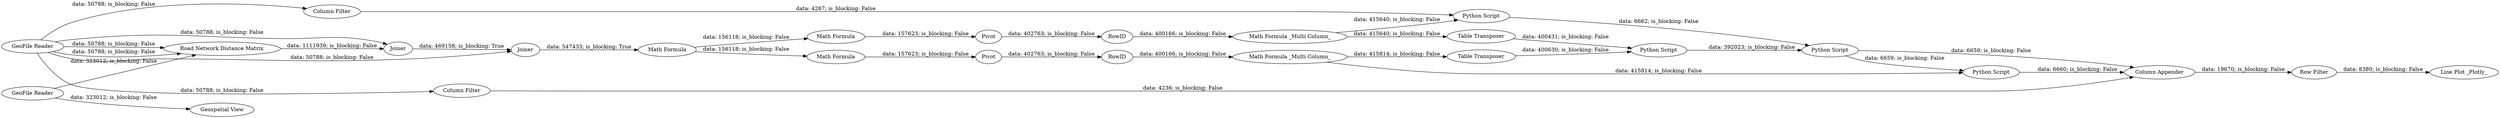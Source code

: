 digraph {
	"884600920791065769_14" [label=Pivot]
	"884600920791065769_10" [label=RowID]
	"884600920791065769_24" [label="Column Appender"]
	"884600920791065769_20" [label="Python Script"]
	"884600920791065769_18" [label="Python Script"]
	"884600920791065769_4" [label="Road Network Distance Matrix"]
	"884600920791065769_6" [label=Joiner]
	"884600920791065769_3" [label="Geospatial View"]
	"884600920791065769_15" [label=RowID]
	"884600920791065769_1" [label="GeoFile Reader"]
	"884600920791065769_19" [label="Column Filter"]
	"884600920791065769_11" [label="Math Formula _Multi Column_"]
	"884600920791065769_26" [label="Line Plot _Plotly_"]
	"884600920791065769_22" [label="Python Script"]
	"884600920791065769_5" [label=Joiner]
	"884600920791065769_21" [label="Python Script"]
	"884600920791065769_25" [label="Row Filter"]
	"884600920791065769_7" [label="Math Formula"]
	"884600920791065769_8" [label="Math Formula"]
	"884600920791065769_12" [label="Table Transposer"]
	"884600920791065769_17" [label="Table Transposer"]
	"884600920791065769_9" [label=Pivot]
	"884600920791065769_16" [label="Math Formula _Multi Column_"]
	"884600920791065769_13" [label="Math Formula"]
	"884600920791065769_2" [label="GeoFile Reader"]
	"884600920791065769_23" [label="Column Filter"]
	"884600920791065769_15" -> "884600920791065769_16" [label="data: 400166; is_blocking: False"]
	"884600920791065769_12" -> "884600920791065769_18" [label="data: 400630; is_blocking: False"]
	"884600920791065769_23" -> "884600920791065769_24" [label="data: 4236; is_blocking: False"]
	"884600920791065769_5" -> "884600920791065769_6" [label="data: 469158; is_blocking: True"]
	"884600920791065769_21" -> "884600920791065769_24" [label="data: 6659; is_blocking: False"]
	"884600920791065769_2" -> "884600920791065769_3" [label="data: 323012; is_blocking: False"]
	"884600920791065769_6" -> "884600920791065769_7" [label="data: 547433; is_blocking: True"]
	"884600920791065769_16" -> "884600920791065769_17" [label="data: 415640; is_blocking: False"]
	"884600920791065769_11" -> "884600920791065769_22" [label="data: 415814; is_blocking: False"]
	"884600920791065769_11" -> "884600920791065769_12" [label="data: 415814; is_blocking: False"]
	"884600920791065769_24" -> "884600920791065769_25" [label="data: 19670; is_blocking: False"]
	"884600920791065769_20" -> "884600920791065769_21" [label="data: 6662; is_blocking: False"]
	"884600920791065769_1" -> "884600920791065769_5" [label="data: 50788; is_blocking: False"]
	"884600920791065769_2" -> "884600920791065769_4" [label="data: 323012; is_blocking: False"]
	"884600920791065769_21" -> "884600920791065769_22" [label="data: 6659; is_blocking: False"]
	"884600920791065769_17" -> "884600920791065769_18" [label="data: 400431; is_blocking: False"]
	"884600920791065769_1" -> "884600920791065769_23" [label="data: 50788; is_blocking: False"]
	"884600920791065769_14" -> "884600920791065769_15" [label="data: 402763; is_blocking: False"]
	"884600920791065769_22" -> "884600920791065769_24" [label="data: 6660; is_blocking: False"]
	"884600920791065769_9" -> "884600920791065769_10" [label="data: 402763; is_blocking: False"]
	"884600920791065769_18" -> "884600920791065769_21" [label="data: 392023; is_blocking: False"]
	"884600920791065769_16" -> "884600920791065769_20" [label="data: 415640; is_blocking: False"]
	"884600920791065769_10" -> "884600920791065769_11" [label="data: 400166; is_blocking: False"]
	"884600920791065769_13" -> "884600920791065769_14" [label="data: 157623; is_blocking: False"]
	"884600920791065769_1" -> "884600920791065769_6" [label="data: 50788; is_blocking: False"]
	"884600920791065769_1" -> "884600920791065769_19" [label="data: 50788; is_blocking: False"]
	"884600920791065769_1" -> "884600920791065769_4" [label="data: 50788; is_blocking: False"]
	"884600920791065769_25" -> "884600920791065769_26" [label="data: 8380; is_blocking: False"]
	"884600920791065769_19" -> "884600920791065769_20" [label="data: 4267; is_blocking: False"]
	"884600920791065769_1" -> "884600920791065769_4" [label="data: 50788; is_blocking: False"]
	"884600920791065769_4" -> "884600920791065769_5" [label="data: 1111939; is_blocking: False"]
	"884600920791065769_7" -> "884600920791065769_8" [label="data: 156118; is_blocking: False"]
	"884600920791065769_8" -> "884600920791065769_9" [label="data: 157623; is_blocking: False"]
	"884600920791065769_7" -> "884600920791065769_13" [label="data: 156118; is_blocking: False"]
	rankdir=LR
}
